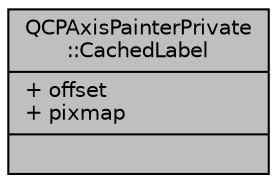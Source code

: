 digraph "QCPAxisPainterPrivate::CachedLabel"
{
  edge [fontname="Helvetica",fontsize="10",labelfontname="Helvetica",labelfontsize="10"];
  node [fontname="Helvetica",fontsize="10",shape=record];
  Node0 [label="{QCPAxisPainterPrivate\l::CachedLabel\n|+ offset\l+ pixmap\l|}",height=0.2,width=0.4,color="black", fillcolor="grey75", style="filled", fontcolor="black"];
}
